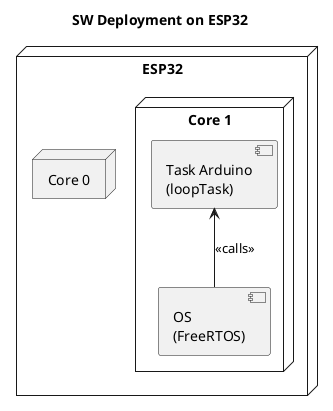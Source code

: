 @startuml

title SW Deployment on ESP32

node "ESP32" {

    node "Core 0" {
    }
    
    node "Core 1" {
    
        component "Task Arduino\n(loopTask)" as taskArduino
        component "OS\n(FreeRTOS)" as os
    
        taskArduino <-- os: <<calls>>
    }

}

@enduml
